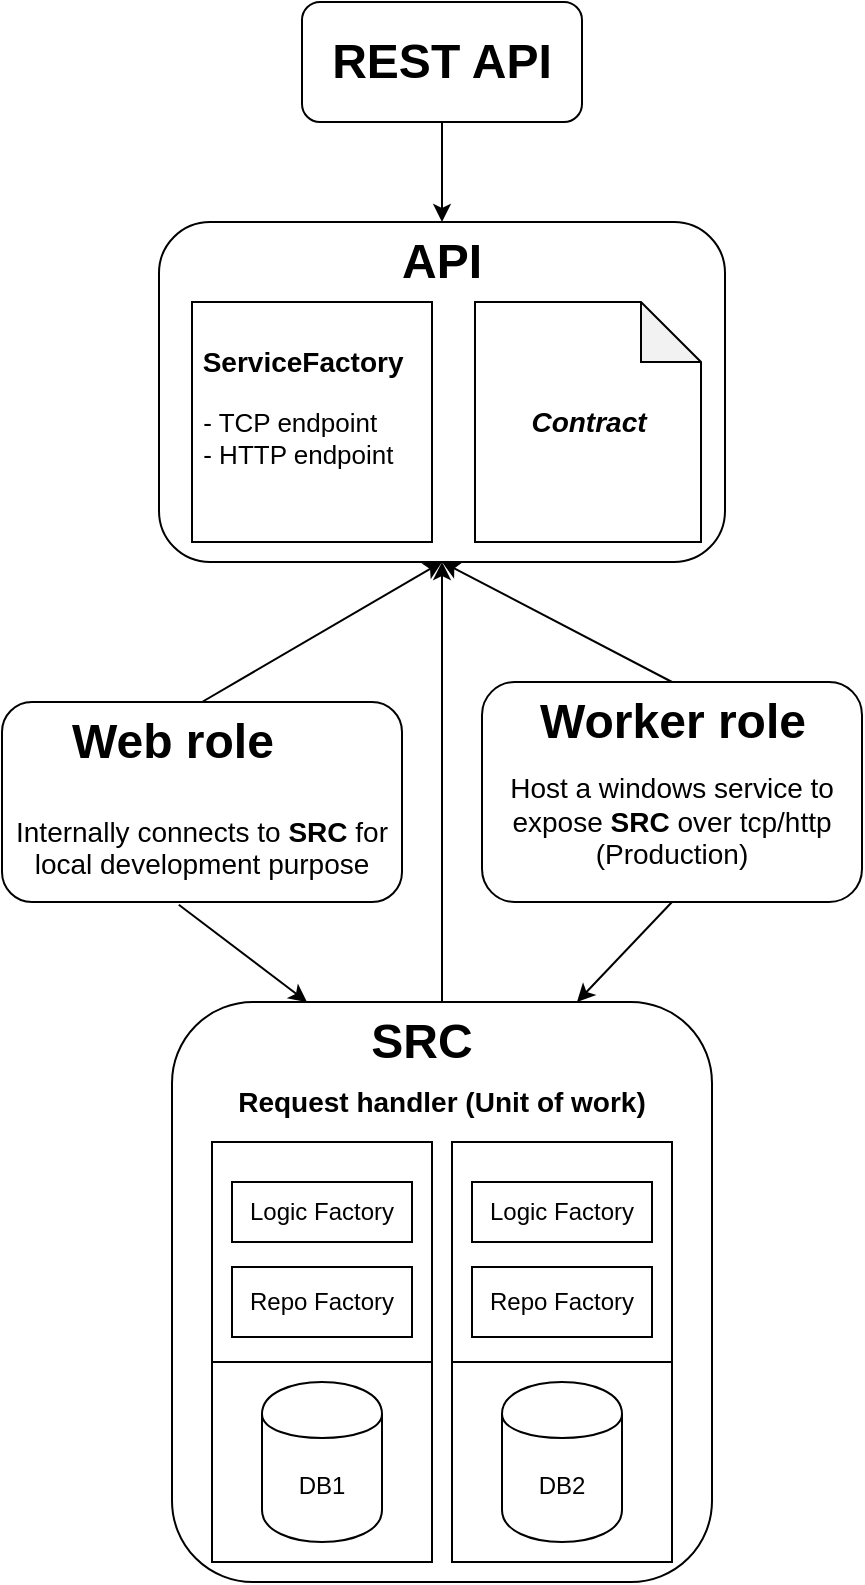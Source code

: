 <mxfile version="12.1.3" type="device" pages="1"><diagram id="-uZwOMB8YupB9O63axNw" name="Page-1"><mxGraphModel dx="1408" dy="562" grid="1" gridSize="10" guides="1" tooltips="1" connect="1" arrows="1" fold="1" page="1" pageScale="1" pageWidth="827" pageHeight="1169" math="0" shadow="0"><root><mxCell id="0"/><mxCell id="1" parent="0"/><mxCell id="32SJNhiHr0Khr-Fr_XiG-1" value="" style="rounded=1;whiteSpace=wrap;html=1;" parent="1" vertex="1"><mxGeometry x="278.5" y="160" width="283" height="170" as="geometry"/></mxCell><mxCell id="32SJNhiHr0Khr-Fr_XiG-3" value="&lt;b&gt;&lt;font style=&quot;font-size: 14px&quot;&gt;&lt;i&gt;Contract&lt;/i&gt;&lt;/font&gt;&lt;/b&gt;" style="shape=note;whiteSpace=wrap;html=1;backgroundOutline=1;darkOpacity=0.05;" parent="1" vertex="1"><mxGeometry x="436.5" y="200" width="113" height="120" as="geometry"/></mxCell><mxCell id="32SJNhiHr0Khr-Fr_XiG-5" value="&lt;font style=&quot;font-size: 12px&quot;&gt;&lt;b&gt;&lt;font style=&quot;font-size: 24px&quot;&gt;API&lt;/font&gt;&lt;/b&gt;&lt;/font&gt;" style="text;html=1;strokeColor=none;fillColor=none;align=center;verticalAlign=middle;whiteSpace=wrap;rounded=0;" parent="1" vertex="1"><mxGeometry x="400" y="170" width="40" height="20" as="geometry"/></mxCell><mxCell id="32SJNhiHr0Khr-Fr_XiG-6" value="" style="rounded=1;whiteSpace=wrap;html=1;" parent="1" vertex="1"><mxGeometry x="285" y="550" width="270" height="290" as="geometry"/></mxCell><mxCell id="32SJNhiHr0Khr-Fr_XiG-10" value="" style="rounded=0;whiteSpace=wrap;html=1;" parent="1" vertex="1"><mxGeometry x="425" y="730" width="110" height="100" as="geometry"/></mxCell><mxCell id="32SJNhiHr0Khr-Fr_XiG-8" value="DB2" style="shape=cylinder;whiteSpace=wrap;html=1;boundedLbl=1;backgroundOutline=1;" parent="1" vertex="1"><mxGeometry x="450" y="740" width="60" height="80" as="geometry"/></mxCell><mxCell id="32SJNhiHr0Khr-Fr_XiG-13" value="" style="rounded=0;whiteSpace=wrap;html=1;strokeColor=#000000;" parent="1" vertex="1"><mxGeometry x="425" y="620" width="110" height="110" as="geometry"/></mxCell><mxCell id="32SJNhiHr0Khr-Fr_XiG-12" value="Logic Factory" style="rounded=0;whiteSpace=wrap;html=1;strokeColor=#000000;" parent="1" vertex="1"><mxGeometry x="435" y="640" width="90" height="30" as="geometry"/></mxCell><mxCell id="32SJNhiHr0Khr-Fr_XiG-11" value="Repo Factory" style="rounded=0;whiteSpace=wrap;html=1;strokeColor=#000000;" parent="1" vertex="1"><mxGeometry x="435" y="682.5" width="90" height="35" as="geometry"/></mxCell><mxCell id="32SJNhiHr0Khr-Fr_XiG-16" value="" style="rounded=0;whiteSpace=wrap;html=1;" parent="1" vertex="1"><mxGeometry x="305" y="730" width="110" height="100" as="geometry"/></mxCell><mxCell id="32SJNhiHr0Khr-Fr_XiG-17" value="DB1" style="shape=cylinder;whiteSpace=wrap;html=1;boundedLbl=1;backgroundOutline=1;" parent="1" vertex="1"><mxGeometry x="330" y="740" width="60" height="80" as="geometry"/></mxCell><mxCell id="32SJNhiHr0Khr-Fr_XiG-18" value="" style="rounded=0;whiteSpace=wrap;html=1;strokeColor=#000000;" parent="1" vertex="1"><mxGeometry x="305" y="620" width="110" height="110" as="geometry"/></mxCell><mxCell id="32SJNhiHr0Khr-Fr_XiG-19" value="Logic Factory" style="rounded=0;whiteSpace=wrap;html=1;strokeColor=#000000;" parent="1" vertex="1"><mxGeometry x="315" y="640" width="90" height="30" as="geometry"/></mxCell><mxCell id="32SJNhiHr0Khr-Fr_XiG-20" value="Repo Factory" style="rounded=0;whiteSpace=wrap;html=1;strokeColor=#000000;" parent="1" vertex="1"><mxGeometry x="315" y="682.5" width="90" height="35" as="geometry"/></mxCell><mxCell id="32SJNhiHr0Khr-Fr_XiG-21" value="&lt;b&gt;&lt;font style=&quot;font-size: 14px&quot;&gt;Request handler (Unit of work)&lt;/font&gt;&lt;/b&gt;" style="text;html=1;strokeColor=none;fillColor=none;align=center;verticalAlign=middle;whiteSpace=wrap;rounded=0;" parent="1" vertex="1"><mxGeometry x="310" y="590" width="220" height="20" as="geometry"/></mxCell><mxCell id="CDAc00EbCJV6ccTfBpgI-1" value="&lt;b&gt;&lt;font style=&quot;font-size: 24px&quot;&gt;SRC&lt;/font&gt;&lt;/b&gt;" style="text;html=1;strokeColor=none;fillColor=none;align=center;verticalAlign=middle;whiteSpace=wrap;rounded=0;" parent="1" vertex="1"><mxGeometry x="390" y="560" width="40" height="20" as="geometry"/></mxCell><mxCell id="CDAc00EbCJV6ccTfBpgI-6" value="&lt;br&gt;&lt;div&gt;&lt;br&gt;&lt;/div&gt;&lt;div&gt;&lt;font style=&quot;font-size: 14px&quot;&gt;&lt;br&gt;&lt;/font&gt;&lt;/div&gt;&lt;div&gt;&lt;font style=&quot;font-size: 14px&quot;&gt;Internally connects to &lt;b&gt;SRC&lt;/b&gt; for local development purpose&lt;/font&gt;&lt;/div&gt;" style="rounded=1;whiteSpace=wrap;html=1;" parent="1" vertex="1"><mxGeometry x="200" y="400" width="200" height="100" as="geometry"/></mxCell><mxCell id="CDAc00EbCJV6ccTfBpgI-7" value="&lt;b&gt;&lt;font style=&quot;font-size: 24px&quot;&gt;Web role&lt;br&gt;&lt;/font&gt;&lt;/b&gt;" style="text;html=1;strokeColor=none;fillColor=none;align=center;verticalAlign=middle;whiteSpace=wrap;rounded=0;" parent="1" vertex="1"><mxGeometry x="207.5" y="410" width="155" height="20" as="geometry"/></mxCell><mxCell id="CDAc00EbCJV6ccTfBpgI-9" value="&lt;br&gt;&lt;div&gt;&lt;br&gt;&lt;/div&gt;&lt;div&gt;&lt;font style=&quot;font-size: 14px&quot;&gt;Host a windows service to expose &lt;b&gt;SRC &lt;/b&gt;over tcp/http (Production)&lt;/font&gt;&lt;/div&gt;" style="rounded=1;whiteSpace=wrap;html=1;" parent="1" vertex="1"><mxGeometry x="440" y="390" width="190" height="110" as="geometry"/></mxCell><mxCell id="CDAc00EbCJV6ccTfBpgI-10" value="&lt;b&gt;&lt;font style=&quot;font-size: 24px&quot;&gt;Worker role&lt;br&gt;&lt;/font&gt;&lt;/b&gt;" style="text;html=1;strokeColor=none;fillColor=none;align=center;verticalAlign=middle;whiteSpace=wrap;rounded=0;" parent="1" vertex="1"><mxGeometry x="457.5" y="400" width="155" height="20" as="geometry"/></mxCell><mxCell id="CDAc00EbCJV6ccTfBpgI-15" value="" style="endArrow=classic;html=1;exitX=0.442;exitY=1.014;exitDx=0;exitDy=0;exitPerimeter=0;entryX=0.25;entryY=0;entryDx=0;entryDy=0;" parent="1" source="CDAc00EbCJV6ccTfBpgI-6" target="32SJNhiHr0Khr-Fr_XiG-6" edge="1"><mxGeometry width="50" height="50" relative="1" as="geometry"><mxPoint x="240" y="830" as="sourcePoint"/><mxPoint x="290" y="780" as="targetPoint"/></mxGeometry></mxCell><mxCell id="CDAc00EbCJV6ccTfBpgI-16" value="" style="endArrow=classic;html=1;exitX=0.5;exitY=1;exitDx=0;exitDy=0;entryX=0.75;entryY=0;entryDx=0;entryDy=0;" parent="1" source="CDAc00EbCJV6ccTfBpgI-9" target="32SJNhiHr0Khr-Fr_XiG-6" edge="1"><mxGeometry width="50" height="50" relative="1" as="geometry"><mxPoint x="240" y="830" as="sourcePoint"/><mxPoint x="290" y="780" as="targetPoint"/></mxGeometry></mxCell><mxCell id="CDAc00EbCJV6ccTfBpgI-17" value="" style="endArrow=classic;html=1;" parent="1" source="32SJNhiHr0Khr-Fr_XiG-6" target="32SJNhiHr0Khr-Fr_XiG-1" edge="1"><mxGeometry width="50" height="50" relative="1" as="geometry"><mxPoint x="250" y="830" as="sourcePoint"/><mxPoint x="424" y="333" as="targetPoint"/></mxGeometry></mxCell><mxCell id="CDAc00EbCJV6ccTfBpgI-22" value="&lt;div align=&quot;left&quot;&gt;&lt;b&gt;&amp;nbsp;&lt;font style=&quot;font-size: 14px&quot;&gt;ServiceFactory&lt;/font&gt;&lt;/b&gt;&lt;/div&gt;&lt;div align=&quot;left&quot;&gt;&lt;br&gt;&lt;/div&gt;&lt;div style=&quot;font-size: 13px&quot; align=&quot;left&quot;&gt;&amp;nbsp;- TCP endpoint&lt;/div&gt;&lt;div style=&quot;font-size: 13px&quot; align=&quot;left&quot;&gt;&amp;nbsp;- HTTP endpoint&lt;br&gt;&lt;/div&gt;&lt;div&gt;&lt;br&gt;&lt;/div&gt;" style="whiteSpace=wrap;html=1;aspect=fixed;align=left;" parent="1" vertex="1"><mxGeometry x="295" y="200" width="120" height="120" as="geometry"/></mxCell><mxCell id="CDAc00EbCJV6ccTfBpgI-23" value="" style="endArrow=classic;html=1;exitX=0.5;exitY=0;exitDx=0;exitDy=0;entryX=0.5;entryY=1;entryDx=0;entryDy=0;" parent="1" source="CDAc00EbCJV6ccTfBpgI-6" target="32SJNhiHr0Khr-Fr_XiG-1" edge="1"><mxGeometry width="50" height="50" relative="1" as="geometry"><mxPoint x="270" y="910" as="sourcePoint"/><mxPoint x="280" y="350" as="targetPoint"/></mxGeometry></mxCell><mxCell id="CDAc00EbCJV6ccTfBpgI-24" value="" style="endArrow=classic;html=1;exitX=0.5;exitY=0;exitDx=0;exitDy=0;entryX=0.5;entryY=1;entryDx=0;entryDy=0;" parent="1" source="CDAc00EbCJV6ccTfBpgI-9" target="32SJNhiHr0Khr-Fr_XiG-1" edge="1"><mxGeometry width="50" height="50" relative="1" as="geometry"><mxPoint x="660" y="330" as="sourcePoint"/><mxPoint x="430" y="340" as="targetPoint"/></mxGeometry></mxCell><mxCell id="CDAc00EbCJV6ccTfBpgI-26" value="&lt;b&gt;&lt;font style=&quot;font-size: 24px&quot;&gt;REST API&lt;/font&gt;&lt;/b&gt;" style="rounded=1;whiteSpace=wrap;html=1;" parent="1" vertex="1"><mxGeometry x="350" y="50" width="140" height="60" as="geometry"/></mxCell><mxCell id="CDAc00EbCJV6ccTfBpgI-28" value="" style="endArrow=classic;html=1;exitX=0.5;exitY=1;exitDx=0;exitDy=0;entryX=0.5;entryY=0;entryDx=0;entryDy=0;" parent="1" source="CDAc00EbCJV6ccTfBpgI-26" target="32SJNhiHr0Khr-Fr_XiG-1" edge="1"><mxGeometry width="50" height="50" relative="1" as="geometry"><mxPoint x="270" y="910" as="sourcePoint"/><mxPoint x="320" y="860" as="targetPoint"/></mxGeometry></mxCell></root></mxGraphModel></diagram></mxfile>